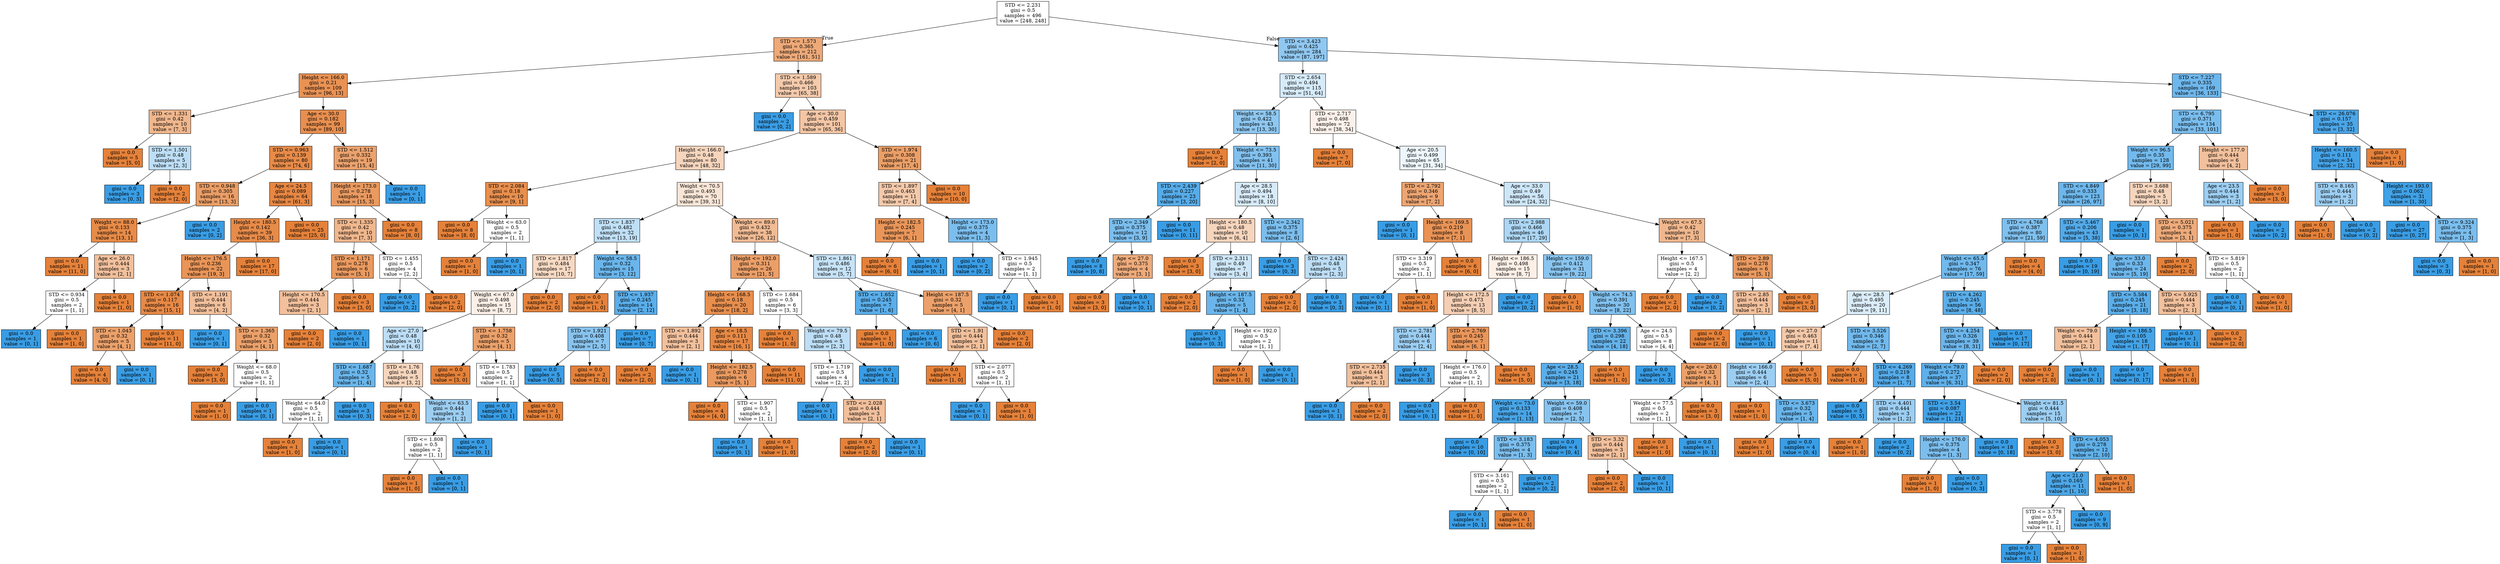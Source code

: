 digraph Tree {
node [shape=box, style="filled", color="black"] ;
0 [label="STD <= 2.231\ngini = 0.5\nsamples = 496\nvalue = [248, 248]", fillcolor="#e5813900"] ;
1 [label="STD <= 1.573\ngini = 0.365\nsamples = 212\nvalue = [161, 51]", fillcolor="#e58139ae"] ;
0 -> 1 [labeldistance=2.5, labelangle=45, headlabel="True"] ;
2 [label="Height <= 166.0\ngini = 0.21\nsamples = 109\nvalue = [96, 13]", fillcolor="#e58139dc"] ;
1 -> 2 ;
3 [label="STD <= 1.331\ngini = 0.42\nsamples = 10\nvalue = [7, 3]", fillcolor="#e5813992"] ;
2 -> 3 ;
4 [label="gini = 0.0\nsamples = 5\nvalue = [5, 0]", fillcolor="#e58139ff"] ;
3 -> 4 ;
5 [label="STD <= 1.501\ngini = 0.48\nsamples = 5\nvalue = [2, 3]", fillcolor="#399de555"] ;
3 -> 5 ;
6 [label="gini = 0.0\nsamples = 3\nvalue = [0, 3]", fillcolor="#399de5ff"] ;
5 -> 6 ;
7 [label="gini = 0.0\nsamples = 2\nvalue = [2, 0]", fillcolor="#e58139ff"] ;
5 -> 7 ;
8 [label="Age <= 30.0\ngini = 0.182\nsamples = 99\nvalue = [89, 10]", fillcolor="#e58139e2"] ;
2 -> 8 ;
9 [label="STD <= 0.963\ngini = 0.139\nsamples = 80\nvalue = [74, 6]", fillcolor="#e58139ea"] ;
8 -> 9 ;
10 [label="STD <= 0.948\ngini = 0.305\nsamples = 16\nvalue = [13, 3]", fillcolor="#e58139c4"] ;
9 -> 10 ;
11 [label="Weight <= 88.0\ngini = 0.133\nsamples = 14\nvalue = [13, 1]", fillcolor="#e58139eb"] ;
10 -> 11 ;
12 [label="gini = 0.0\nsamples = 11\nvalue = [11, 0]", fillcolor="#e58139ff"] ;
11 -> 12 ;
13 [label="Age <= 26.0\ngini = 0.444\nsamples = 3\nvalue = [2, 1]", fillcolor="#e581397f"] ;
11 -> 13 ;
14 [label="STD <= 0.934\ngini = 0.5\nsamples = 2\nvalue = [1, 1]", fillcolor="#e5813900"] ;
13 -> 14 ;
15 [label="gini = 0.0\nsamples = 1\nvalue = [0, 1]", fillcolor="#399de5ff"] ;
14 -> 15 ;
16 [label="gini = 0.0\nsamples = 1\nvalue = [1, 0]", fillcolor="#e58139ff"] ;
14 -> 16 ;
17 [label="gini = 0.0\nsamples = 1\nvalue = [1, 0]", fillcolor="#e58139ff"] ;
13 -> 17 ;
18 [label="gini = 0.0\nsamples = 2\nvalue = [0, 2]", fillcolor="#399de5ff"] ;
10 -> 18 ;
19 [label="Age <= 24.5\ngini = 0.089\nsamples = 64\nvalue = [61, 3]", fillcolor="#e58139f2"] ;
9 -> 19 ;
20 [label="Height <= 180.5\ngini = 0.142\nsamples = 39\nvalue = [36, 3]", fillcolor="#e58139ea"] ;
19 -> 20 ;
21 [label="Height <= 176.5\ngini = 0.236\nsamples = 22\nvalue = [19, 3]", fillcolor="#e58139d7"] ;
20 -> 21 ;
22 [label="STD <= 1.074\ngini = 0.117\nsamples = 16\nvalue = [15, 1]", fillcolor="#e58139ee"] ;
21 -> 22 ;
23 [label="STD <= 1.043\ngini = 0.32\nsamples = 5\nvalue = [4, 1]", fillcolor="#e58139bf"] ;
22 -> 23 ;
24 [label="gini = 0.0\nsamples = 4\nvalue = [4, 0]", fillcolor="#e58139ff"] ;
23 -> 24 ;
25 [label="gini = 0.0\nsamples = 1\nvalue = [0, 1]", fillcolor="#399de5ff"] ;
23 -> 25 ;
26 [label="gini = 0.0\nsamples = 11\nvalue = [11, 0]", fillcolor="#e58139ff"] ;
22 -> 26 ;
27 [label="STD <= 1.191\ngini = 0.444\nsamples = 6\nvalue = [4, 2]", fillcolor="#e581397f"] ;
21 -> 27 ;
28 [label="gini = 0.0\nsamples = 1\nvalue = [0, 1]", fillcolor="#399de5ff"] ;
27 -> 28 ;
29 [label="STD <= 1.365\ngini = 0.32\nsamples = 5\nvalue = [4, 1]", fillcolor="#e58139bf"] ;
27 -> 29 ;
30 [label="gini = 0.0\nsamples = 3\nvalue = [3, 0]", fillcolor="#e58139ff"] ;
29 -> 30 ;
31 [label="Weight <= 68.0\ngini = 0.5\nsamples = 2\nvalue = [1, 1]", fillcolor="#e5813900"] ;
29 -> 31 ;
32 [label="gini = 0.0\nsamples = 1\nvalue = [1, 0]", fillcolor="#e58139ff"] ;
31 -> 32 ;
33 [label="gini = 0.0\nsamples = 1\nvalue = [0, 1]", fillcolor="#399de5ff"] ;
31 -> 33 ;
34 [label="gini = 0.0\nsamples = 17\nvalue = [17, 0]", fillcolor="#e58139ff"] ;
20 -> 34 ;
35 [label="gini = 0.0\nsamples = 25\nvalue = [25, 0]", fillcolor="#e58139ff"] ;
19 -> 35 ;
36 [label="STD <= 1.512\ngini = 0.332\nsamples = 19\nvalue = [15, 4]", fillcolor="#e58139bb"] ;
8 -> 36 ;
37 [label="Height <= 173.0\ngini = 0.278\nsamples = 18\nvalue = [15, 3]", fillcolor="#e58139cc"] ;
36 -> 37 ;
38 [label="STD <= 1.335\ngini = 0.42\nsamples = 10\nvalue = [7, 3]", fillcolor="#e5813992"] ;
37 -> 38 ;
39 [label="STD <= 1.171\ngini = 0.278\nsamples = 6\nvalue = [5, 1]", fillcolor="#e58139cc"] ;
38 -> 39 ;
40 [label="Height <= 170.5\ngini = 0.444\nsamples = 3\nvalue = [2, 1]", fillcolor="#e581397f"] ;
39 -> 40 ;
41 [label="gini = 0.0\nsamples = 2\nvalue = [2, 0]", fillcolor="#e58139ff"] ;
40 -> 41 ;
42 [label="gini = 0.0\nsamples = 1\nvalue = [0, 1]", fillcolor="#399de5ff"] ;
40 -> 42 ;
43 [label="gini = 0.0\nsamples = 3\nvalue = [3, 0]", fillcolor="#e58139ff"] ;
39 -> 43 ;
44 [label="STD <= 1.455\ngini = 0.5\nsamples = 4\nvalue = [2, 2]", fillcolor="#e5813900"] ;
38 -> 44 ;
45 [label="gini = 0.0\nsamples = 2\nvalue = [0, 2]", fillcolor="#399de5ff"] ;
44 -> 45 ;
46 [label="gini = 0.0\nsamples = 2\nvalue = [2, 0]", fillcolor="#e58139ff"] ;
44 -> 46 ;
47 [label="gini = 0.0\nsamples = 8\nvalue = [8, 0]", fillcolor="#e58139ff"] ;
37 -> 47 ;
48 [label="gini = 0.0\nsamples = 1\nvalue = [0, 1]", fillcolor="#399de5ff"] ;
36 -> 48 ;
49 [label="STD <= 1.589\ngini = 0.466\nsamples = 103\nvalue = [65, 38]", fillcolor="#e581396a"] ;
1 -> 49 ;
50 [label="gini = 0.0\nsamples = 2\nvalue = [0, 2]", fillcolor="#399de5ff"] ;
49 -> 50 ;
51 [label="Age <= 30.0\ngini = 0.459\nsamples = 101\nvalue = [65, 36]", fillcolor="#e5813972"] ;
49 -> 51 ;
52 [label="Height <= 166.0\ngini = 0.48\nsamples = 80\nvalue = [48, 32]", fillcolor="#e5813955"] ;
51 -> 52 ;
53 [label="STD <= 2.084\ngini = 0.18\nsamples = 10\nvalue = [9, 1]", fillcolor="#e58139e3"] ;
52 -> 53 ;
54 [label="gini = 0.0\nsamples = 8\nvalue = [8, 0]", fillcolor="#e58139ff"] ;
53 -> 54 ;
55 [label="Weight <= 63.0\ngini = 0.5\nsamples = 2\nvalue = [1, 1]", fillcolor="#e5813900"] ;
53 -> 55 ;
56 [label="gini = 0.0\nsamples = 1\nvalue = [1, 0]", fillcolor="#e58139ff"] ;
55 -> 56 ;
57 [label="gini = 0.0\nsamples = 1\nvalue = [0, 1]", fillcolor="#399de5ff"] ;
55 -> 57 ;
58 [label="Weight <= 70.5\ngini = 0.493\nsamples = 70\nvalue = [39, 31]", fillcolor="#e5813934"] ;
52 -> 58 ;
59 [label="STD <= 1.837\ngini = 0.482\nsamples = 32\nvalue = [13, 19]", fillcolor="#399de551"] ;
58 -> 59 ;
60 [label="STD <= 1.817\ngini = 0.484\nsamples = 17\nvalue = [10, 7]", fillcolor="#e581394d"] ;
59 -> 60 ;
61 [label="Weight <= 67.0\ngini = 0.498\nsamples = 15\nvalue = [8, 7]", fillcolor="#e5813920"] ;
60 -> 61 ;
62 [label="Age <= 27.0\ngini = 0.48\nsamples = 10\nvalue = [4, 6]", fillcolor="#399de555"] ;
61 -> 62 ;
63 [label="STD <= 1.687\ngini = 0.32\nsamples = 5\nvalue = [1, 4]", fillcolor="#399de5bf"] ;
62 -> 63 ;
64 [label="Weight <= 64.0\ngini = 0.5\nsamples = 2\nvalue = [1, 1]", fillcolor="#e5813900"] ;
63 -> 64 ;
65 [label="gini = 0.0\nsamples = 1\nvalue = [1, 0]", fillcolor="#e58139ff"] ;
64 -> 65 ;
66 [label="gini = 0.0\nsamples = 1\nvalue = [0, 1]", fillcolor="#399de5ff"] ;
64 -> 66 ;
67 [label="gini = 0.0\nsamples = 3\nvalue = [0, 3]", fillcolor="#399de5ff"] ;
63 -> 67 ;
68 [label="STD <= 1.76\ngini = 0.48\nsamples = 5\nvalue = [3, 2]", fillcolor="#e5813955"] ;
62 -> 68 ;
69 [label="gini = 0.0\nsamples = 2\nvalue = [2, 0]", fillcolor="#e58139ff"] ;
68 -> 69 ;
70 [label="Weight <= 63.5\ngini = 0.444\nsamples = 3\nvalue = [1, 2]", fillcolor="#399de57f"] ;
68 -> 70 ;
71 [label="STD <= 1.808\ngini = 0.5\nsamples = 2\nvalue = [1, 1]", fillcolor="#e5813900"] ;
70 -> 71 ;
72 [label="gini = 0.0\nsamples = 1\nvalue = [1, 0]", fillcolor="#e58139ff"] ;
71 -> 72 ;
73 [label="gini = 0.0\nsamples = 1\nvalue = [0, 1]", fillcolor="#399de5ff"] ;
71 -> 73 ;
74 [label="gini = 0.0\nsamples = 1\nvalue = [0, 1]", fillcolor="#399de5ff"] ;
70 -> 74 ;
75 [label="STD <= 1.758\ngini = 0.32\nsamples = 5\nvalue = [4, 1]", fillcolor="#e58139bf"] ;
61 -> 75 ;
76 [label="gini = 0.0\nsamples = 3\nvalue = [3, 0]", fillcolor="#e58139ff"] ;
75 -> 76 ;
77 [label="STD <= 1.783\ngini = 0.5\nsamples = 2\nvalue = [1, 1]", fillcolor="#e5813900"] ;
75 -> 77 ;
78 [label="gini = 0.0\nsamples = 1\nvalue = [0, 1]", fillcolor="#399de5ff"] ;
77 -> 78 ;
79 [label="gini = 0.0\nsamples = 1\nvalue = [1, 0]", fillcolor="#e58139ff"] ;
77 -> 79 ;
80 [label="gini = 0.0\nsamples = 2\nvalue = [2, 0]", fillcolor="#e58139ff"] ;
60 -> 80 ;
81 [label="Weight <= 58.5\ngini = 0.32\nsamples = 15\nvalue = [3, 12]", fillcolor="#399de5bf"] ;
59 -> 81 ;
82 [label="gini = 0.0\nsamples = 1\nvalue = [1, 0]", fillcolor="#e58139ff"] ;
81 -> 82 ;
83 [label="STD <= 1.937\ngini = 0.245\nsamples = 14\nvalue = [2, 12]", fillcolor="#399de5d4"] ;
81 -> 83 ;
84 [label="STD <= 1.921\ngini = 0.408\nsamples = 7\nvalue = [2, 5]", fillcolor="#399de599"] ;
83 -> 84 ;
85 [label="gini = 0.0\nsamples = 5\nvalue = [0, 5]", fillcolor="#399de5ff"] ;
84 -> 85 ;
86 [label="gini = 0.0\nsamples = 2\nvalue = [2, 0]", fillcolor="#e58139ff"] ;
84 -> 86 ;
87 [label="gini = 0.0\nsamples = 7\nvalue = [0, 7]", fillcolor="#399de5ff"] ;
83 -> 87 ;
88 [label="Weight <= 89.0\ngini = 0.432\nsamples = 38\nvalue = [26, 12]", fillcolor="#e5813989"] ;
58 -> 88 ;
89 [label="Height <= 192.0\ngini = 0.311\nsamples = 26\nvalue = [21, 5]", fillcolor="#e58139c2"] ;
88 -> 89 ;
90 [label="Height <= 168.5\ngini = 0.18\nsamples = 20\nvalue = [18, 2]", fillcolor="#e58139e3"] ;
89 -> 90 ;
91 [label="STD <= 1.892\ngini = 0.444\nsamples = 3\nvalue = [2, 1]", fillcolor="#e581397f"] ;
90 -> 91 ;
92 [label="gini = 0.0\nsamples = 2\nvalue = [2, 0]", fillcolor="#e58139ff"] ;
91 -> 92 ;
93 [label="gini = 0.0\nsamples = 1\nvalue = [0, 1]", fillcolor="#399de5ff"] ;
91 -> 93 ;
94 [label="Age <= 18.5\ngini = 0.111\nsamples = 17\nvalue = [16, 1]", fillcolor="#e58139ef"] ;
90 -> 94 ;
95 [label="Height <= 182.5\ngini = 0.278\nsamples = 6\nvalue = [5, 1]", fillcolor="#e58139cc"] ;
94 -> 95 ;
96 [label="gini = 0.0\nsamples = 4\nvalue = [4, 0]", fillcolor="#e58139ff"] ;
95 -> 96 ;
97 [label="STD <= 1.907\ngini = 0.5\nsamples = 2\nvalue = [1, 1]", fillcolor="#e5813900"] ;
95 -> 97 ;
98 [label="gini = 0.0\nsamples = 1\nvalue = [0, 1]", fillcolor="#399de5ff"] ;
97 -> 98 ;
99 [label="gini = 0.0\nsamples = 1\nvalue = [1, 0]", fillcolor="#e58139ff"] ;
97 -> 99 ;
100 [label="gini = 0.0\nsamples = 11\nvalue = [11, 0]", fillcolor="#e58139ff"] ;
94 -> 100 ;
101 [label="STD <= 1.684\ngini = 0.5\nsamples = 6\nvalue = [3, 3]", fillcolor="#e5813900"] ;
89 -> 101 ;
102 [label="gini = 0.0\nsamples = 1\nvalue = [1, 0]", fillcolor="#e58139ff"] ;
101 -> 102 ;
103 [label="Weight <= 79.5\ngini = 0.48\nsamples = 5\nvalue = [2, 3]", fillcolor="#399de555"] ;
101 -> 103 ;
104 [label="STD <= 1.719\ngini = 0.5\nsamples = 4\nvalue = [2, 2]", fillcolor="#e5813900"] ;
103 -> 104 ;
105 [label="gini = 0.0\nsamples = 1\nvalue = [0, 1]", fillcolor="#399de5ff"] ;
104 -> 105 ;
106 [label="STD <= 2.028\ngini = 0.444\nsamples = 3\nvalue = [2, 1]", fillcolor="#e581397f"] ;
104 -> 106 ;
107 [label="gini = 0.0\nsamples = 2\nvalue = [2, 0]", fillcolor="#e58139ff"] ;
106 -> 107 ;
108 [label="gini = 0.0\nsamples = 1\nvalue = [0, 1]", fillcolor="#399de5ff"] ;
106 -> 108 ;
109 [label="gini = 0.0\nsamples = 1\nvalue = [0, 1]", fillcolor="#399de5ff"] ;
103 -> 109 ;
110 [label="STD <= 1.861\ngini = 0.486\nsamples = 12\nvalue = [5, 7]", fillcolor="#399de549"] ;
88 -> 110 ;
111 [label="STD <= 1.652\ngini = 0.245\nsamples = 7\nvalue = [1, 6]", fillcolor="#399de5d4"] ;
110 -> 111 ;
112 [label="gini = 0.0\nsamples = 1\nvalue = [1, 0]", fillcolor="#e58139ff"] ;
111 -> 112 ;
113 [label="gini = 0.0\nsamples = 6\nvalue = [0, 6]", fillcolor="#399de5ff"] ;
111 -> 113 ;
114 [label="Height <= 187.5\ngini = 0.32\nsamples = 5\nvalue = [4, 1]", fillcolor="#e58139bf"] ;
110 -> 114 ;
115 [label="STD <= 1.91\ngini = 0.444\nsamples = 3\nvalue = [2, 1]", fillcolor="#e581397f"] ;
114 -> 115 ;
116 [label="gini = 0.0\nsamples = 1\nvalue = [1, 0]", fillcolor="#e58139ff"] ;
115 -> 116 ;
117 [label="STD <= 2.077\ngini = 0.5\nsamples = 2\nvalue = [1, 1]", fillcolor="#e5813900"] ;
115 -> 117 ;
118 [label="gini = 0.0\nsamples = 1\nvalue = [0, 1]", fillcolor="#399de5ff"] ;
117 -> 118 ;
119 [label="gini = 0.0\nsamples = 1\nvalue = [1, 0]", fillcolor="#e58139ff"] ;
117 -> 119 ;
120 [label="gini = 0.0\nsamples = 2\nvalue = [2, 0]", fillcolor="#e58139ff"] ;
114 -> 120 ;
121 [label="STD <= 1.974\ngini = 0.308\nsamples = 21\nvalue = [17, 4]", fillcolor="#e58139c3"] ;
51 -> 121 ;
122 [label="STD <= 1.897\ngini = 0.463\nsamples = 11\nvalue = [7, 4]", fillcolor="#e581396d"] ;
121 -> 122 ;
123 [label="Height <= 182.5\ngini = 0.245\nsamples = 7\nvalue = [6, 1]", fillcolor="#e58139d4"] ;
122 -> 123 ;
124 [label="gini = 0.0\nsamples = 6\nvalue = [6, 0]", fillcolor="#e58139ff"] ;
123 -> 124 ;
125 [label="gini = 0.0\nsamples = 1\nvalue = [0, 1]", fillcolor="#399de5ff"] ;
123 -> 125 ;
126 [label="Height <= 173.0\ngini = 0.375\nsamples = 4\nvalue = [1, 3]", fillcolor="#399de5aa"] ;
122 -> 126 ;
127 [label="gini = 0.0\nsamples = 2\nvalue = [0, 2]", fillcolor="#399de5ff"] ;
126 -> 127 ;
128 [label="STD <= 1.945\ngini = 0.5\nsamples = 2\nvalue = [1, 1]", fillcolor="#e5813900"] ;
126 -> 128 ;
129 [label="gini = 0.0\nsamples = 1\nvalue = [0, 1]", fillcolor="#399de5ff"] ;
128 -> 129 ;
130 [label="gini = 0.0\nsamples = 1\nvalue = [1, 0]", fillcolor="#e58139ff"] ;
128 -> 130 ;
131 [label="gini = 0.0\nsamples = 10\nvalue = [10, 0]", fillcolor="#e58139ff"] ;
121 -> 131 ;
132 [label="STD <= 3.423\ngini = 0.425\nsamples = 284\nvalue = [87, 197]", fillcolor="#399de58e"] ;
0 -> 132 [labeldistance=2.5, labelangle=-45, headlabel="False"] ;
133 [label="STD <= 2.654\ngini = 0.494\nsamples = 115\nvalue = [51, 64]", fillcolor="#399de534"] ;
132 -> 133 ;
134 [label="Weight <= 58.5\ngini = 0.422\nsamples = 43\nvalue = [13, 30]", fillcolor="#399de591"] ;
133 -> 134 ;
135 [label="gini = 0.0\nsamples = 2\nvalue = [2, 0]", fillcolor="#e58139ff"] ;
134 -> 135 ;
136 [label="Weight <= 73.5\ngini = 0.393\nsamples = 41\nvalue = [11, 30]", fillcolor="#399de5a1"] ;
134 -> 136 ;
137 [label="STD <= 2.439\ngini = 0.227\nsamples = 23\nvalue = [3, 20]", fillcolor="#399de5d9"] ;
136 -> 137 ;
138 [label="STD <= 2.349\ngini = 0.375\nsamples = 12\nvalue = [3, 9]", fillcolor="#399de5aa"] ;
137 -> 138 ;
139 [label="gini = 0.0\nsamples = 8\nvalue = [0, 8]", fillcolor="#399de5ff"] ;
138 -> 139 ;
140 [label="Age <= 27.0\ngini = 0.375\nsamples = 4\nvalue = [3, 1]", fillcolor="#e58139aa"] ;
138 -> 140 ;
141 [label="gini = 0.0\nsamples = 3\nvalue = [3, 0]", fillcolor="#e58139ff"] ;
140 -> 141 ;
142 [label="gini = 0.0\nsamples = 1\nvalue = [0, 1]", fillcolor="#399de5ff"] ;
140 -> 142 ;
143 [label="gini = 0.0\nsamples = 11\nvalue = [0, 11]", fillcolor="#399de5ff"] ;
137 -> 143 ;
144 [label="Age <= 28.5\ngini = 0.494\nsamples = 18\nvalue = [8, 10]", fillcolor="#399de533"] ;
136 -> 144 ;
145 [label="Height <= 180.5\ngini = 0.48\nsamples = 10\nvalue = [6, 4]", fillcolor="#e5813955"] ;
144 -> 145 ;
146 [label="gini = 0.0\nsamples = 3\nvalue = [3, 0]", fillcolor="#e58139ff"] ;
145 -> 146 ;
147 [label="STD <= 2.311\ngini = 0.49\nsamples = 7\nvalue = [3, 4]", fillcolor="#399de540"] ;
145 -> 147 ;
148 [label="gini = 0.0\nsamples = 2\nvalue = [2, 0]", fillcolor="#e58139ff"] ;
147 -> 148 ;
149 [label="Height <= 187.5\ngini = 0.32\nsamples = 5\nvalue = [1, 4]", fillcolor="#399de5bf"] ;
147 -> 149 ;
150 [label="gini = 0.0\nsamples = 3\nvalue = [0, 3]", fillcolor="#399de5ff"] ;
149 -> 150 ;
151 [label="Height <= 192.0\ngini = 0.5\nsamples = 2\nvalue = [1, 1]", fillcolor="#e5813900"] ;
149 -> 151 ;
152 [label="gini = 0.0\nsamples = 1\nvalue = [1, 0]", fillcolor="#e58139ff"] ;
151 -> 152 ;
153 [label="gini = 0.0\nsamples = 1\nvalue = [0, 1]", fillcolor="#399de5ff"] ;
151 -> 153 ;
154 [label="STD <= 2.342\ngini = 0.375\nsamples = 8\nvalue = [2, 6]", fillcolor="#399de5aa"] ;
144 -> 154 ;
155 [label="gini = 0.0\nsamples = 3\nvalue = [0, 3]", fillcolor="#399de5ff"] ;
154 -> 155 ;
156 [label="STD <= 2.424\ngini = 0.48\nsamples = 5\nvalue = [2, 3]", fillcolor="#399de555"] ;
154 -> 156 ;
157 [label="gini = 0.0\nsamples = 2\nvalue = [2, 0]", fillcolor="#e58139ff"] ;
156 -> 157 ;
158 [label="gini = 0.0\nsamples = 3\nvalue = [0, 3]", fillcolor="#399de5ff"] ;
156 -> 158 ;
159 [label="STD <= 2.717\ngini = 0.498\nsamples = 72\nvalue = [38, 34]", fillcolor="#e581391b"] ;
133 -> 159 ;
160 [label="gini = 0.0\nsamples = 7\nvalue = [7, 0]", fillcolor="#e58139ff"] ;
159 -> 160 ;
161 [label="Age <= 20.5\ngini = 0.499\nsamples = 65\nvalue = [31, 34]", fillcolor="#399de517"] ;
159 -> 161 ;
162 [label="STD <= 2.792\ngini = 0.346\nsamples = 9\nvalue = [7, 2]", fillcolor="#e58139b6"] ;
161 -> 162 ;
163 [label="gini = 0.0\nsamples = 1\nvalue = [0, 1]", fillcolor="#399de5ff"] ;
162 -> 163 ;
164 [label="Height <= 169.5\ngini = 0.219\nsamples = 8\nvalue = [7, 1]", fillcolor="#e58139db"] ;
162 -> 164 ;
165 [label="STD <= 3.319\ngini = 0.5\nsamples = 2\nvalue = [1, 1]", fillcolor="#e5813900"] ;
164 -> 165 ;
166 [label="gini = 0.0\nsamples = 1\nvalue = [0, 1]", fillcolor="#399de5ff"] ;
165 -> 166 ;
167 [label="gini = 0.0\nsamples = 1\nvalue = [1, 0]", fillcolor="#e58139ff"] ;
165 -> 167 ;
168 [label="gini = 0.0\nsamples = 6\nvalue = [6, 0]", fillcolor="#e58139ff"] ;
164 -> 168 ;
169 [label="Age <= 33.0\ngini = 0.49\nsamples = 56\nvalue = [24, 32]", fillcolor="#399de540"] ;
161 -> 169 ;
170 [label="STD <= 2.988\ngini = 0.466\nsamples = 46\nvalue = [17, 29]", fillcolor="#399de56a"] ;
169 -> 170 ;
171 [label="Height <= 186.5\ngini = 0.498\nsamples = 15\nvalue = [8, 7]", fillcolor="#e5813920"] ;
170 -> 171 ;
172 [label="Height <= 172.5\ngini = 0.473\nsamples = 13\nvalue = [8, 5]", fillcolor="#e5813960"] ;
171 -> 172 ;
173 [label="STD <= 2.781\ngini = 0.444\nsamples = 6\nvalue = [2, 4]", fillcolor="#399de57f"] ;
172 -> 173 ;
174 [label="STD <= 2.735\ngini = 0.444\nsamples = 3\nvalue = [2, 1]", fillcolor="#e581397f"] ;
173 -> 174 ;
175 [label="gini = 0.0\nsamples = 1\nvalue = [0, 1]", fillcolor="#399de5ff"] ;
174 -> 175 ;
176 [label="gini = 0.0\nsamples = 2\nvalue = [2, 0]", fillcolor="#e58139ff"] ;
174 -> 176 ;
177 [label="gini = 0.0\nsamples = 3\nvalue = [0, 3]", fillcolor="#399de5ff"] ;
173 -> 177 ;
178 [label="STD <= 2.769\ngini = 0.245\nsamples = 7\nvalue = [6, 1]", fillcolor="#e58139d4"] ;
172 -> 178 ;
179 [label="Height <= 176.0\ngini = 0.5\nsamples = 2\nvalue = [1, 1]", fillcolor="#e5813900"] ;
178 -> 179 ;
180 [label="gini = 0.0\nsamples = 1\nvalue = [0, 1]", fillcolor="#399de5ff"] ;
179 -> 180 ;
181 [label="gini = 0.0\nsamples = 1\nvalue = [1, 0]", fillcolor="#e58139ff"] ;
179 -> 181 ;
182 [label="gini = 0.0\nsamples = 5\nvalue = [5, 0]", fillcolor="#e58139ff"] ;
178 -> 182 ;
183 [label="gini = 0.0\nsamples = 2\nvalue = [0, 2]", fillcolor="#399de5ff"] ;
171 -> 183 ;
184 [label="Height <= 159.0\ngini = 0.412\nsamples = 31\nvalue = [9, 22]", fillcolor="#399de597"] ;
170 -> 184 ;
185 [label="gini = 0.0\nsamples = 1\nvalue = [1, 0]", fillcolor="#e58139ff"] ;
184 -> 185 ;
186 [label="Weight <= 74.5\ngini = 0.391\nsamples = 30\nvalue = [8, 22]", fillcolor="#399de5a2"] ;
184 -> 186 ;
187 [label="STD <= 3.396\ngini = 0.298\nsamples = 22\nvalue = [4, 18]", fillcolor="#399de5c6"] ;
186 -> 187 ;
188 [label="Age <= 28.5\ngini = 0.245\nsamples = 21\nvalue = [3, 18]", fillcolor="#399de5d4"] ;
187 -> 188 ;
189 [label="Weight <= 73.0\ngini = 0.133\nsamples = 14\nvalue = [1, 13]", fillcolor="#399de5eb"] ;
188 -> 189 ;
190 [label="gini = 0.0\nsamples = 10\nvalue = [0, 10]", fillcolor="#399de5ff"] ;
189 -> 190 ;
191 [label="STD <= 3.183\ngini = 0.375\nsamples = 4\nvalue = [1, 3]", fillcolor="#399de5aa"] ;
189 -> 191 ;
192 [label="STD <= 3.161\ngini = 0.5\nsamples = 2\nvalue = [1, 1]", fillcolor="#e5813900"] ;
191 -> 192 ;
193 [label="gini = 0.0\nsamples = 1\nvalue = [0, 1]", fillcolor="#399de5ff"] ;
192 -> 193 ;
194 [label="gini = 0.0\nsamples = 1\nvalue = [1, 0]", fillcolor="#e58139ff"] ;
192 -> 194 ;
195 [label="gini = 0.0\nsamples = 2\nvalue = [0, 2]", fillcolor="#399de5ff"] ;
191 -> 195 ;
196 [label="Weight <= 59.0\ngini = 0.408\nsamples = 7\nvalue = [2, 5]", fillcolor="#399de599"] ;
188 -> 196 ;
197 [label="gini = 0.0\nsamples = 4\nvalue = [0, 4]", fillcolor="#399de5ff"] ;
196 -> 197 ;
198 [label="STD <= 3.32\ngini = 0.444\nsamples = 3\nvalue = [2, 1]", fillcolor="#e581397f"] ;
196 -> 198 ;
199 [label="gini = 0.0\nsamples = 2\nvalue = [2, 0]", fillcolor="#e58139ff"] ;
198 -> 199 ;
200 [label="gini = 0.0\nsamples = 1\nvalue = [0, 1]", fillcolor="#399de5ff"] ;
198 -> 200 ;
201 [label="gini = 0.0\nsamples = 1\nvalue = [1, 0]", fillcolor="#e58139ff"] ;
187 -> 201 ;
202 [label="Age <= 24.5\ngini = 0.5\nsamples = 8\nvalue = [4, 4]", fillcolor="#e5813900"] ;
186 -> 202 ;
203 [label="gini = 0.0\nsamples = 3\nvalue = [0, 3]", fillcolor="#399de5ff"] ;
202 -> 203 ;
204 [label="Age <= 26.0\ngini = 0.32\nsamples = 5\nvalue = [4, 1]", fillcolor="#e58139bf"] ;
202 -> 204 ;
205 [label="Weight <= 77.5\ngini = 0.5\nsamples = 2\nvalue = [1, 1]", fillcolor="#e5813900"] ;
204 -> 205 ;
206 [label="gini = 0.0\nsamples = 1\nvalue = [1, 0]", fillcolor="#e58139ff"] ;
205 -> 206 ;
207 [label="gini = 0.0\nsamples = 1\nvalue = [0, 1]", fillcolor="#399de5ff"] ;
205 -> 207 ;
208 [label="gini = 0.0\nsamples = 3\nvalue = [3, 0]", fillcolor="#e58139ff"] ;
204 -> 208 ;
209 [label="Weight <= 67.5\ngini = 0.42\nsamples = 10\nvalue = [7, 3]", fillcolor="#e5813992"] ;
169 -> 209 ;
210 [label="Height <= 167.5\ngini = 0.5\nsamples = 4\nvalue = [2, 2]", fillcolor="#e5813900"] ;
209 -> 210 ;
211 [label="gini = 0.0\nsamples = 2\nvalue = [2, 0]", fillcolor="#e58139ff"] ;
210 -> 211 ;
212 [label="gini = 0.0\nsamples = 2\nvalue = [0, 2]", fillcolor="#399de5ff"] ;
210 -> 212 ;
213 [label="STD <= 2.89\ngini = 0.278\nsamples = 6\nvalue = [5, 1]", fillcolor="#e58139cc"] ;
209 -> 213 ;
214 [label="STD <= 2.85\ngini = 0.444\nsamples = 3\nvalue = [2, 1]", fillcolor="#e581397f"] ;
213 -> 214 ;
215 [label="gini = 0.0\nsamples = 2\nvalue = [2, 0]", fillcolor="#e58139ff"] ;
214 -> 215 ;
216 [label="gini = 0.0\nsamples = 1\nvalue = [0, 1]", fillcolor="#399de5ff"] ;
214 -> 216 ;
217 [label="gini = 0.0\nsamples = 3\nvalue = [3, 0]", fillcolor="#e58139ff"] ;
213 -> 217 ;
218 [label="STD <= 7.227\ngini = 0.335\nsamples = 169\nvalue = [36, 133]", fillcolor="#399de5ba"] ;
132 -> 218 ;
219 [label="STD <= 6.795\ngini = 0.371\nsamples = 134\nvalue = [33, 101]", fillcolor="#399de5ac"] ;
218 -> 219 ;
220 [label="Weight <= 96.5\ngini = 0.35\nsamples = 128\nvalue = [29, 99]", fillcolor="#399de5b4"] ;
219 -> 220 ;
221 [label="STD <= 4.849\ngini = 0.333\nsamples = 123\nvalue = [26, 97]", fillcolor="#399de5bb"] ;
220 -> 221 ;
222 [label="STD <= 4.768\ngini = 0.387\nsamples = 80\nvalue = [21, 59]", fillcolor="#399de5a4"] ;
221 -> 222 ;
223 [label="Weight <= 65.5\ngini = 0.347\nsamples = 76\nvalue = [17, 59]", fillcolor="#399de5b6"] ;
222 -> 223 ;
224 [label="Age <= 28.5\ngini = 0.495\nsamples = 20\nvalue = [9, 11]", fillcolor="#399de52e"] ;
223 -> 224 ;
225 [label="Age <= 27.0\ngini = 0.463\nsamples = 11\nvalue = [7, 4]", fillcolor="#e581396d"] ;
224 -> 225 ;
226 [label="Height <= 166.0\ngini = 0.444\nsamples = 6\nvalue = [2, 4]", fillcolor="#399de57f"] ;
225 -> 226 ;
227 [label="gini = 0.0\nsamples = 1\nvalue = [1, 0]", fillcolor="#e58139ff"] ;
226 -> 227 ;
228 [label="STD <= 3.673\ngini = 0.32\nsamples = 5\nvalue = [1, 4]", fillcolor="#399de5bf"] ;
226 -> 228 ;
229 [label="gini = 0.0\nsamples = 1\nvalue = [1, 0]", fillcolor="#e58139ff"] ;
228 -> 229 ;
230 [label="gini = 0.0\nsamples = 4\nvalue = [0, 4]", fillcolor="#399de5ff"] ;
228 -> 230 ;
231 [label="gini = 0.0\nsamples = 5\nvalue = [5, 0]", fillcolor="#e58139ff"] ;
225 -> 231 ;
232 [label="STD <= 3.526\ngini = 0.346\nsamples = 9\nvalue = [2, 7]", fillcolor="#399de5b6"] ;
224 -> 232 ;
233 [label="gini = 0.0\nsamples = 1\nvalue = [1, 0]", fillcolor="#e58139ff"] ;
232 -> 233 ;
234 [label="STD <= 4.269\ngini = 0.219\nsamples = 8\nvalue = [1, 7]", fillcolor="#399de5db"] ;
232 -> 234 ;
235 [label="gini = 0.0\nsamples = 5\nvalue = [0, 5]", fillcolor="#399de5ff"] ;
234 -> 235 ;
236 [label="STD <= 4.401\ngini = 0.444\nsamples = 3\nvalue = [1, 2]", fillcolor="#399de57f"] ;
234 -> 236 ;
237 [label="gini = 0.0\nsamples = 1\nvalue = [1, 0]", fillcolor="#e58139ff"] ;
236 -> 237 ;
238 [label="gini = 0.0\nsamples = 2\nvalue = [0, 2]", fillcolor="#399de5ff"] ;
236 -> 238 ;
239 [label="STD <= 4.262\ngini = 0.245\nsamples = 56\nvalue = [8, 48]", fillcolor="#399de5d4"] ;
223 -> 239 ;
240 [label="STD <= 4.254\ngini = 0.326\nsamples = 39\nvalue = [8, 31]", fillcolor="#399de5bd"] ;
239 -> 240 ;
241 [label="Weight <= 79.0\ngini = 0.272\nsamples = 37\nvalue = [6, 31]", fillcolor="#399de5ce"] ;
240 -> 241 ;
242 [label="STD <= 3.54\ngini = 0.087\nsamples = 22\nvalue = [1, 21]", fillcolor="#399de5f3"] ;
241 -> 242 ;
243 [label="Height <= 176.0\ngini = 0.375\nsamples = 4\nvalue = [1, 3]", fillcolor="#399de5aa"] ;
242 -> 243 ;
244 [label="gini = 0.0\nsamples = 1\nvalue = [1, 0]", fillcolor="#e58139ff"] ;
243 -> 244 ;
245 [label="gini = 0.0\nsamples = 3\nvalue = [0, 3]", fillcolor="#399de5ff"] ;
243 -> 245 ;
246 [label="gini = 0.0\nsamples = 18\nvalue = [0, 18]", fillcolor="#399de5ff"] ;
242 -> 246 ;
247 [label="Weight <= 81.5\ngini = 0.444\nsamples = 15\nvalue = [5, 10]", fillcolor="#399de57f"] ;
241 -> 247 ;
248 [label="gini = 0.0\nsamples = 3\nvalue = [3, 0]", fillcolor="#e58139ff"] ;
247 -> 248 ;
249 [label="STD <= 4.053\ngini = 0.278\nsamples = 12\nvalue = [2, 10]", fillcolor="#399de5cc"] ;
247 -> 249 ;
250 [label="Age <= 21.0\ngini = 0.165\nsamples = 11\nvalue = [1, 10]", fillcolor="#399de5e6"] ;
249 -> 250 ;
251 [label="STD <= 3.778\ngini = 0.5\nsamples = 2\nvalue = [1, 1]", fillcolor="#e5813900"] ;
250 -> 251 ;
252 [label="gini = 0.0\nsamples = 1\nvalue = [0, 1]", fillcolor="#399de5ff"] ;
251 -> 252 ;
253 [label="gini = 0.0\nsamples = 1\nvalue = [1, 0]", fillcolor="#e58139ff"] ;
251 -> 253 ;
254 [label="gini = 0.0\nsamples = 9\nvalue = [0, 9]", fillcolor="#399de5ff"] ;
250 -> 254 ;
255 [label="gini = 0.0\nsamples = 1\nvalue = [1, 0]", fillcolor="#e58139ff"] ;
249 -> 255 ;
256 [label="gini = 0.0\nsamples = 2\nvalue = [2, 0]", fillcolor="#e58139ff"] ;
240 -> 256 ;
257 [label="gini = 0.0\nsamples = 17\nvalue = [0, 17]", fillcolor="#399de5ff"] ;
239 -> 257 ;
258 [label="gini = 0.0\nsamples = 4\nvalue = [4, 0]", fillcolor="#e58139ff"] ;
222 -> 258 ;
259 [label="STD <= 5.467\ngini = 0.206\nsamples = 43\nvalue = [5, 38]", fillcolor="#399de5dd"] ;
221 -> 259 ;
260 [label="gini = 0.0\nsamples = 19\nvalue = [0, 19]", fillcolor="#399de5ff"] ;
259 -> 260 ;
261 [label="Age <= 33.0\ngini = 0.33\nsamples = 24\nvalue = [5, 19]", fillcolor="#399de5bc"] ;
259 -> 261 ;
262 [label="STD <= 5.584\ngini = 0.245\nsamples = 21\nvalue = [3, 18]", fillcolor="#399de5d4"] ;
261 -> 262 ;
263 [label="Weight <= 79.0\ngini = 0.444\nsamples = 3\nvalue = [2, 1]", fillcolor="#e581397f"] ;
262 -> 263 ;
264 [label="gini = 0.0\nsamples = 2\nvalue = [2, 0]", fillcolor="#e58139ff"] ;
263 -> 264 ;
265 [label="gini = 0.0\nsamples = 1\nvalue = [0, 1]", fillcolor="#399de5ff"] ;
263 -> 265 ;
266 [label="Height <= 186.5\ngini = 0.105\nsamples = 18\nvalue = [1, 17]", fillcolor="#399de5f0"] ;
262 -> 266 ;
267 [label="gini = 0.0\nsamples = 17\nvalue = [0, 17]", fillcolor="#399de5ff"] ;
266 -> 267 ;
268 [label="gini = 0.0\nsamples = 1\nvalue = [1, 0]", fillcolor="#e58139ff"] ;
266 -> 268 ;
269 [label="STD <= 5.925\ngini = 0.444\nsamples = 3\nvalue = [2, 1]", fillcolor="#e581397f"] ;
261 -> 269 ;
270 [label="gini = 0.0\nsamples = 1\nvalue = [0, 1]", fillcolor="#399de5ff"] ;
269 -> 270 ;
271 [label="gini = 0.0\nsamples = 2\nvalue = [2, 0]", fillcolor="#e58139ff"] ;
269 -> 271 ;
272 [label="STD <= 3.688\ngini = 0.48\nsamples = 5\nvalue = [3, 2]", fillcolor="#e5813955"] ;
220 -> 272 ;
273 [label="gini = 0.0\nsamples = 1\nvalue = [0, 1]", fillcolor="#399de5ff"] ;
272 -> 273 ;
274 [label="STD <= 5.021\ngini = 0.375\nsamples = 4\nvalue = [3, 1]", fillcolor="#e58139aa"] ;
272 -> 274 ;
275 [label="gini = 0.0\nsamples = 2\nvalue = [2, 0]", fillcolor="#e58139ff"] ;
274 -> 275 ;
276 [label="STD <= 5.819\ngini = 0.5\nsamples = 2\nvalue = [1, 1]", fillcolor="#e5813900"] ;
274 -> 276 ;
277 [label="gini = 0.0\nsamples = 1\nvalue = [0, 1]", fillcolor="#399de5ff"] ;
276 -> 277 ;
278 [label="gini = 0.0\nsamples = 1\nvalue = [1, 0]", fillcolor="#e58139ff"] ;
276 -> 278 ;
279 [label="Height <= 177.0\ngini = 0.444\nsamples = 6\nvalue = [4, 2]", fillcolor="#e581397f"] ;
219 -> 279 ;
280 [label="Age <= 23.5\ngini = 0.444\nsamples = 3\nvalue = [1, 2]", fillcolor="#399de57f"] ;
279 -> 280 ;
281 [label="gini = 0.0\nsamples = 1\nvalue = [1, 0]", fillcolor="#e58139ff"] ;
280 -> 281 ;
282 [label="gini = 0.0\nsamples = 2\nvalue = [0, 2]", fillcolor="#399de5ff"] ;
280 -> 282 ;
283 [label="gini = 0.0\nsamples = 3\nvalue = [3, 0]", fillcolor="#e58139ff"] ;
279 -> 283 ;
284 [label="STD <= 26.076\ngini = 0.157\nsamples = 35\nvalue = [3, 32]", fillcolor="#399de5e7"] ;
218 -> 284 ;
285 [label="Height <= 160.5\ngini = 0.111\nsamples = 34\nvalue = [2, 32]", fillcolor="#399de5ef"] ;
284 -> 285 ;
286 [label="STD <= 8.165\ngini = 0.444\nsamples = 3\nvalue = [1, 2]", fillcolor="#399de57f"] ;
285 -> 286 ;
287 [label="gini = 0.0\nsamples = 1\nvalue = [1, 0]", fillcolor="#e58139ff"] ;
286 -> 287 ;
288 [label="gini = 0.0\nsamples = 2\nvalue = [0, 2]", fillcolor="#399de5ff"] ;
286 -> 288 ;
289 [label="Height <= 193.0\ngini = 0.062\nsamples = 31\nvalue = [1, 30]", fillcolor="#399de5f6"] ;
285 -> 289 ;
290 [label="gini = 0.0\nsamples = 27\nvalue = [0, 27]", fillcolor="#399de5ff"] ;
289 -> 290 ;
291 [label="STD <= 9.324\ngini = 0.375\nsamples = 4\nvalue = [1, 3]", fillcolor="#399de5aa"] ;
289 -> 291 ;
292 [label="gini = 0.0\nsamples = 3\nvalue = [0, 3]", fillcolor="#399de5ff"] ;
291 -> 292 ;
293 [label="gini = 0.0\nsamples = 1\nvalue = [1, 0]", fillcolor="#e58139ff"] ;
291 -> 293 ;
294 [label="gini = 0.0\nsamples = 1\nvalue = [1, 0]", fillcolor="#e58139ff"] ;
284 -> 294 ;
}